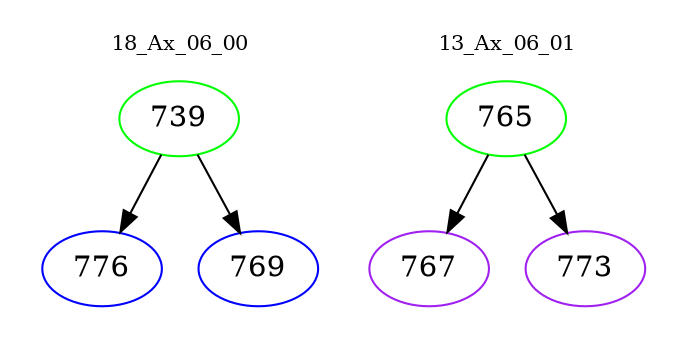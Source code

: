 digraph{
subgraph cluster_0 {
color = white
label = "18_Ax_06_00";
fontsize=10;
T0_739 [label="739", color="green"]
T0_739 -> T0_776 [color="black"]
T0_776 [label="776", color="blue"]
T0_739 -> T0_769 [color="black"]
T0_769 [label="769", color="blue"]
}
subgraph cluster_1 {
color = white
label = "13_Ax_06_01";
fontsize=10;
T1_765 [label="765", color="green"]
T1_765 -> T1_767 [color="black"]
T1_767 [label="767", color="purple"]
T1_765 -> T1_773 [color="black"]
T1_773 [label="773", color="purple"]
}
}
